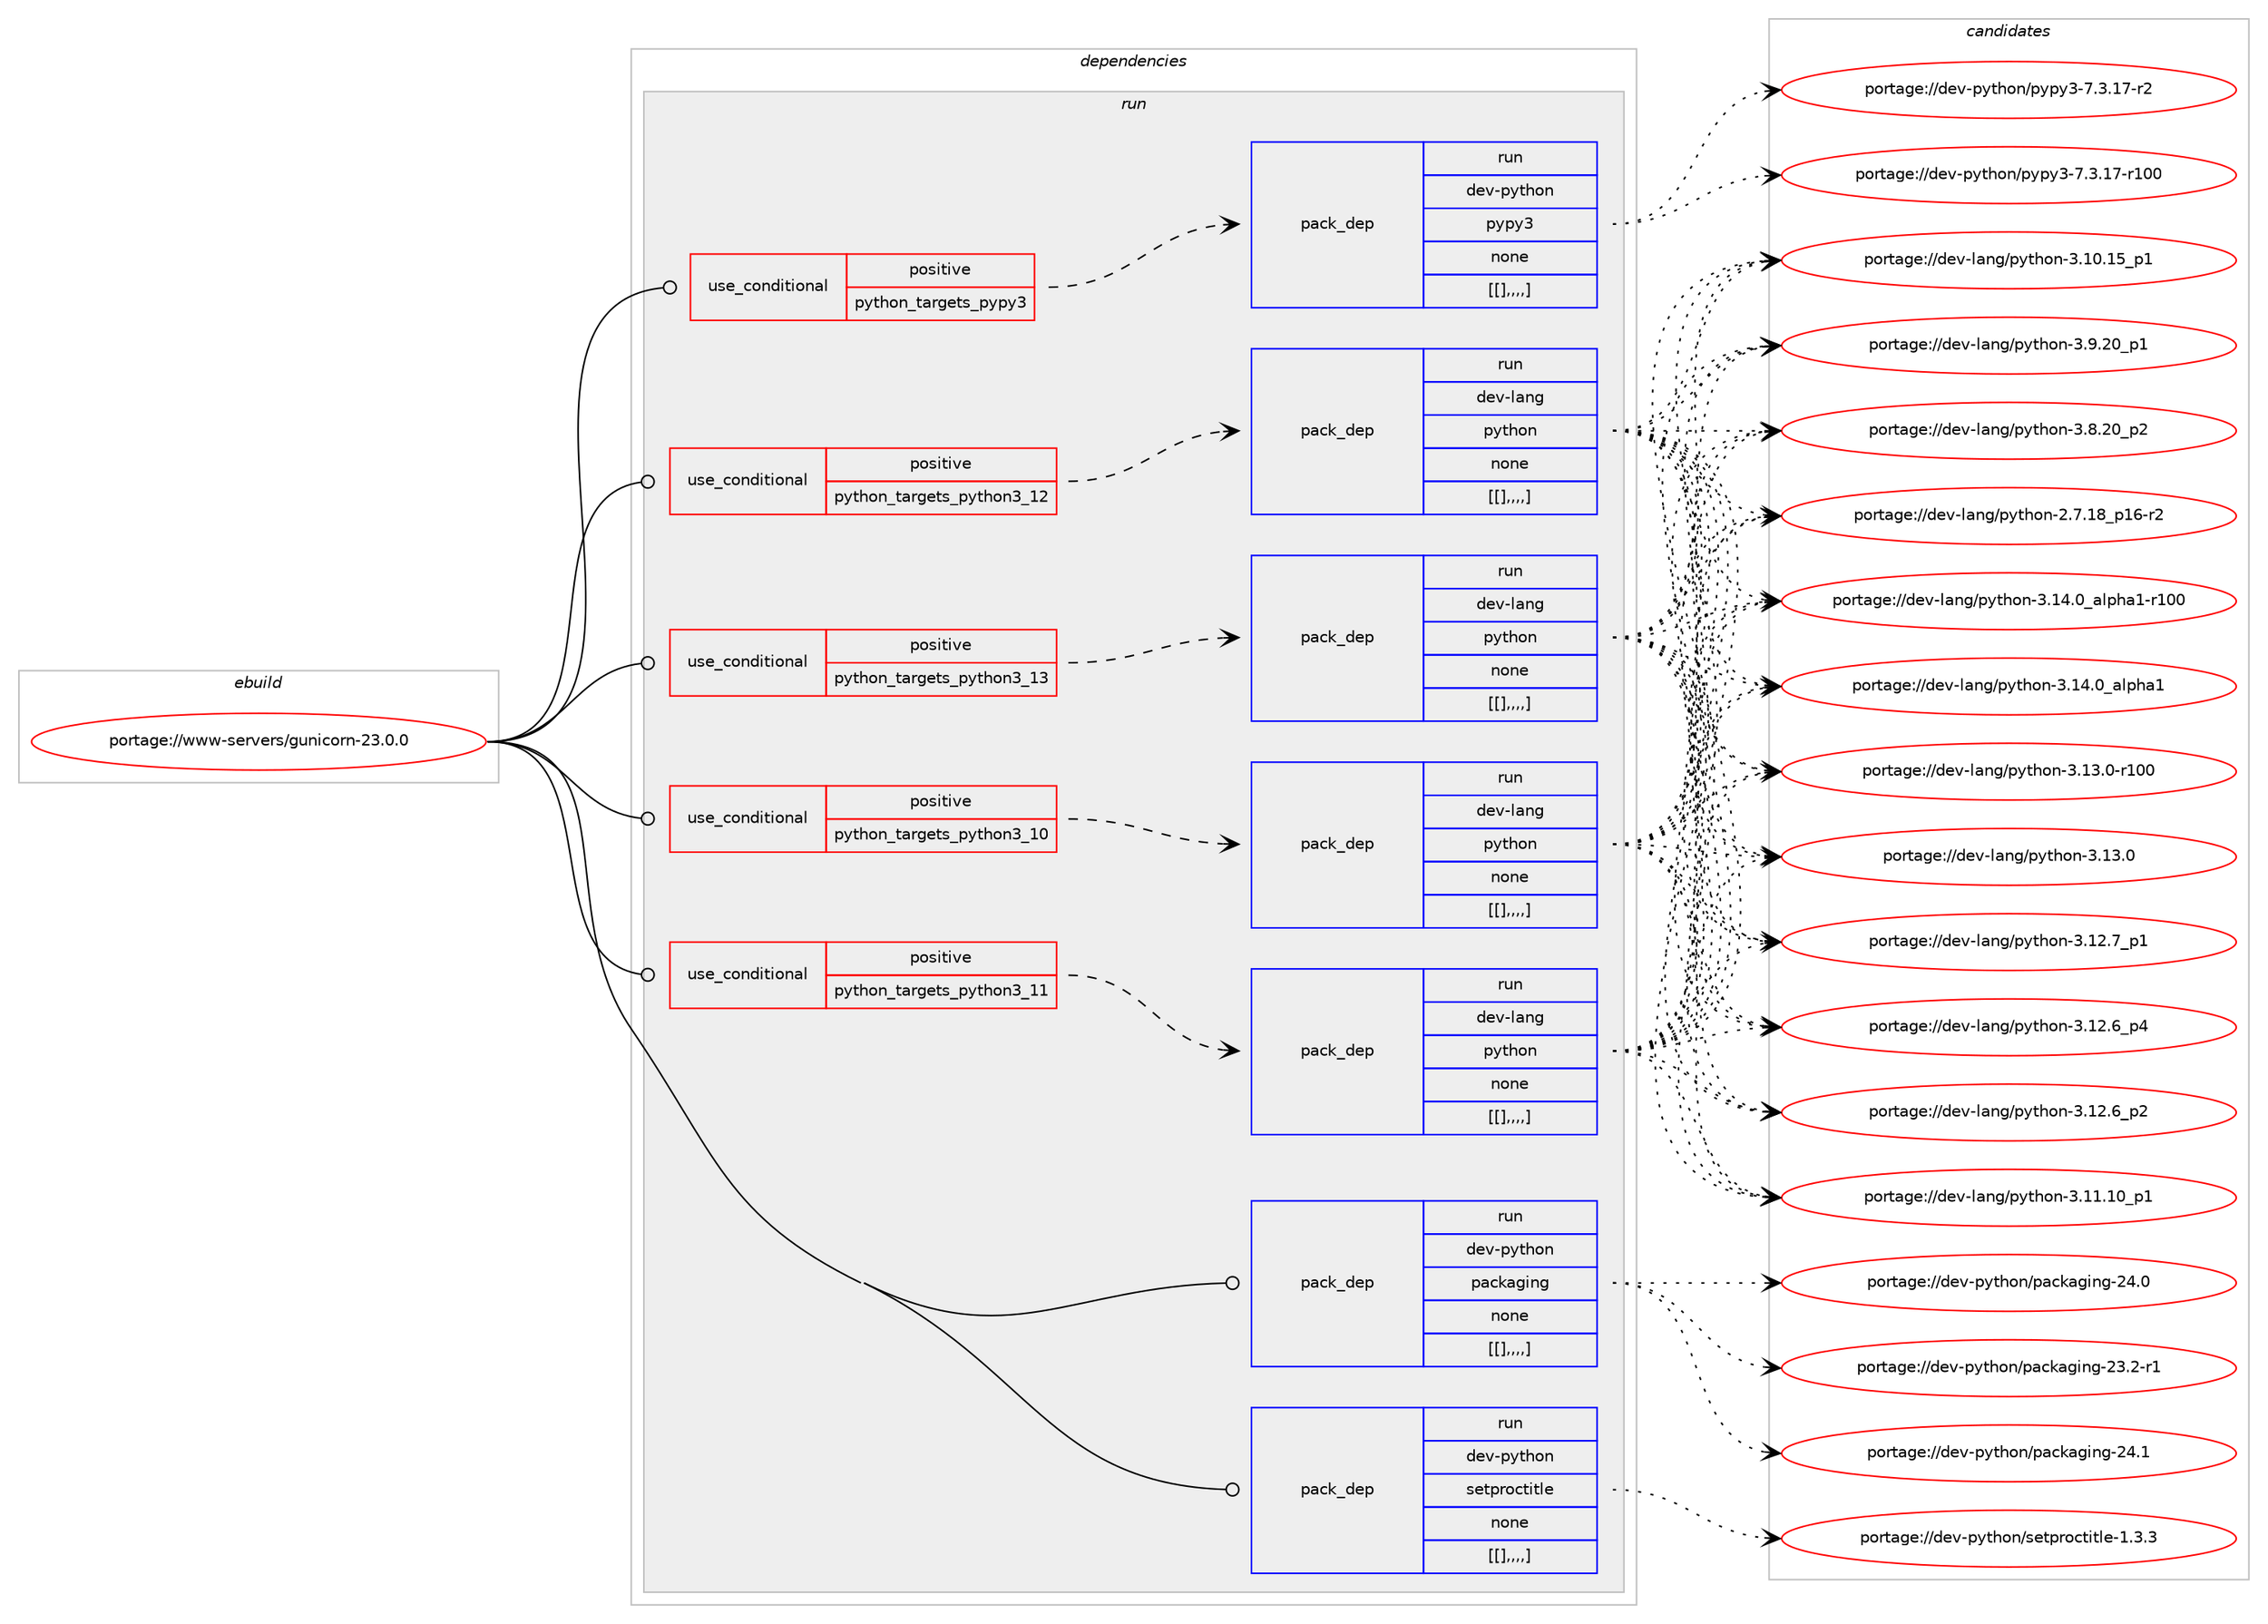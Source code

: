 digraph prolog {

# *************
# Graph options
# *************

newrank=true;
concentrate=true;
compound=true;
graph [rankdir=LR,fontname=Helvetica,fontsize=10,ranksep=1.5];#, ranksep=2.5, nodesep=0.2];
edge  [arrowhead=vee];
node  [fontname=Helvetica,fontsize=10];

# **********
# The ebuild
# **********

subgraph cluster_leftcol {
color=gray;
label=<<i>ebuild</i>>;
id [label="portage://www-servers/gunicorn-23.0.0", color=red, width=4, href="../www-servers/gunicorn-23.0.0.svg"];
}

# ****************
# The dependencies
# ****************

subgraph cluster_midcol {
color=gray;
label=<<i>dependencies</i>>;
subgraph cluster_compile {
fillcolor="#eeeeee";
style=filled;
label=<<i>compile</i>>;
}
subgraph cluster_compileandrun {
fillcolor="#eeeeee";
style=filled;
label=<<i>compile and run</i>>;
}
subgraph cluster_run {
fillcolor="#eeeeee";
style=filled;
label=<<i>run</i>>;
subgraph cond127535 {
dependency476557 [label=<<TABLE BORDER="0" CELLBORDER="1" CELLSPACING="0" CELLPADDING="4"><TR><TD ROWSPAN="3" CELLPADDING="10">use_conditional</TD></TR><TR><TD>positive</TD></TR><TR><TD>python_targets_pypy3</TD></TR></TABLE>>, shape=none, color=red];
subgraph pack345403 {
dependency476574 [label=<<TABLE BORDER="0" CELLBORDER="1" CELLSPACING="0" CELLPADDING="4" WIDTH="220"><TR><TD ROWSPAN="6" CELLPADDING="30">pack_dep</TD></TR><TR><TD WIDTH="110">run</TD></TR><TR><TD>dev-python</TD></TR><TR><TD>pypy3</TD></TR><TR><TD>none</TD></TR><TR><TD>[[],,,,]</TD></TR></TABLE>>, shape=none, color=blue];
}
dependency476557:e -> dependency476574:w [weight=20,style="dashed",arrowhead="vee"];
}
id:e -> dependency476557:w [weight=20,style="solid",arrowhead="odot"];
subgraph cond127558 {
dependency476670 [label=<<TABLE BORDER="0" CELLBORDER="1" CELLSPACING="0" CELLPADDING="4"><TR><TD ROWSPAN="3" CELLPADDING="10">use_conditional</TD></TR><TR><TD>positive</TD></TR><TR><TD>python_targets_python3_10</TD></TR></TABLE>>, shape=none, color=red];
subgraph pack345511 {
dependency476744 [label=<<TABLE BORDER="0" CELLBORDER="1" CELLSPACING="0" CELLPADDING="4" WIDTH="220"><TR><TD ROWSPAN="6" CELLPADDING="30">pack_dep</TD></TR><TR><TD WIDTH="110">run</TD></TR><TR><TD>dev-lang</TD></TR><TR><TD>python</TD></TR><TR><TD>none</TD></TR><TR><TD>[[],,,,]</TD></TR></TABLE>>, shape=none, color=blue];
}
dependency476670:e -> dependency476744:w [weight=20,style="dashed",arrowhead="vee"];
}
id:e -> dependency476670:w [weight=20,style="solid",arrowhead="odot"];
subgraph cond127620 {
dependency476785 [label=<<TABLE BORDER="0" CELLBORDER="1" CELLSPACING="0" CELLPADDING="4"><TR><TD ROWSPAN="3" CELLPADDING="10">use_conditional</TD></TR><TR><TD>positive</TD></TR><TR><TD>python_targets_python3_11</TD></TR></TABLE>>, shape=none, color=red];
subgraph pack345555 {
dependency476807 [label=<<TABLE BORDER="0" CELLBORDER="1" CELLSPACING="0" CELLPADDING="4" WIDTH="220"><TR><TD ROWSPAN="6" CELLPADDING="30">pack_dep</TD></TR><TR><TD WIDTH="110">run</TD></TR><TR><TD>dev-lang</TD></TR><TR><TD>python</TD></TR><TR><TD>none</TD></TR><TR><TD>[[],,,,]</TD></TR></TABLE>>, shape=none, color=blue];
}
dependency476785:e -> dependency476807:w [weight=20,style="dashed",arrowhead="vee"];
}
id:e -> dependency476785:w [weight=20,style="solid",arrowhead="odot"];
subgraph cond127633 {
dependency476833 [label=<<TABLE BORDER="0" CELLBORDER="1" CELLSPACING="0" CELLPADDING="4"><TR><TD ROWSPAN="3" CELLPADDING="10">use_conditional</TD></TR><TR><TD>positive</TD></TR><TR><TD>python_targets_python3_12</TD></TR></TABLE>>, shape=none, color=red];
subgraph pack345584 {
dependency476858 [label=<<TABLE BORDER="0" CELLBORDER="1" CELLSPACING="0" CELLPADDING="4" WIDTH="220"><TR><TD ROWSPAN="6" CELLPADDING="30">pack_dep</TD></TR><TR><TD WIDTH="110">run</TD></TR><TR><TD>dev-lang</TD></TR><TR><TD>python</TD></TR><TR><TD>none</TD></TR><TR><TD>[[],,,,]</TD></TR></TABLE>>, shape=none, color=blue];
}
dependency476833:e -> dependency476858:w [weight=20,style="dashed",arrowhead="vee"];
}
id:e -> dependency476833:w [weight=20,style="solid",arrowhead="odot"];
subgraph cond127649 {
dependency476863 [label=<<TABLE BORDER="0" CELLBORDER="1" CELLSPACING="0" CELLPADDING="4"><TR><TD ROWSPAN="3" CELLPADDING="10">use_conditional</TD></TR><TR><TD>positive</TD></TR><TR><TD>python_targets_python3_13</TD></TR></TABLE>>, shape=none, color=red];
subgraph pack345618 {
dependency476903 [label=<<TABLE BORDER="0" CELLBORDER="1" CELLSPACING="0" CELLPADDING="4" WIDTH="220"><TR><TD ROWSPAN="6" CELLPADDING="30">pack_dep</TD></TR><TR><TD WIDTH="110">run</TD></TR><TR><TD>dev-lang</TD></TR><TR><TD>python</TD></TR><TR><TD>none</TD></TR><TR><TD>[[],,,,]</TD></TR></TABLE>>, shape=none, color=blue];
}
dependency476863:e -> dependency476903:w [weight=20,style="dashed",arrowhead="vee"];
}
id:e -> dependency476863:w [weight=20,style="solid",arrowhead="odot"];
subgraph pack345622 {
dependency476932 [label=<<TABLE BORDER="0" CELLBORDER="1" CELLSPACING="0" CELLPADDING="4" WIDTH="220"><TR><TD ROWSPAN="6" CELLPADDING="30">pack_dep</TD></TR><TR><TD WIDTH="110">run</TD></TR><TR><TD>dev-python</TD></TR><TR><TD>packaging</TD></TR><TR><TD>none</TD></TR><TR><TD>[[],,,,]</TD></TR></TABLE>>, shape=none, color=blue];
}
id:e -> dependency476932:w [weight=20,style="solid",arrowhead="odot"];
subgraph pack345641 {
dependency476935 [label=<<TABLE BORDER="0" CELLBORDER="1" CELLSPACING="0" CELLPADDING="4" WIDTH="220"><TR><TD ROWSPAN="6" CELLPADDING="30">pack_dep</TD></TR><TR><TD WIDTH="110">run</TD></TR><TR><TD>dev-python</TD></TR><TR><TD>setproctitle</TD></TR><TR><TD>none</TD></TR><TR><TD>[[],,,,]</TD></TR></TABLE>>, shape=none, color=blue];
}
id:e -> dependency476935:w [weight=20,style="solid",arrowhead="odot"];
}
}

# **************
# The candidates
# **************

subgraph cluster_choices {
rank=same;
color=gray;
label=<<i>candidates</i>>;

subgraph choice344157 {
color=black;
nodesep=1;
choice100101118451121211161041111104711212111212151455546514649554511450 [label="portage://dev-python/pypy3-7.3.17-r2", color=red, width=4,href="../dev-python/pypy3-7.3.17-r2.svg"];
choice1001011184511212111610411111047112121112121514555465146495545114494848 [label="portage://dev-python/pypy3-7.3.17-r100", color=red, width=4,href="../dev-python/pypy3-7.3.17-r100.svg"];
dependency476574:e -> choice100101118451121211161041111104711212111212151455546514649554511450:w [style=dotted,weight="100"];
dependency476574:e -> choice1001011184511212111610411111047112121112121514555465146495545114494848:w [style=dotted,weight="100"];
}
subgraph choice344172 {
color=black;
nodesep=1;
choice100101118451089711010347112121116104111110455146495246489597108112104974945114494848 [label="portage://dev-lang/python-3.14.0_alpha1-r100", color=red, width=4,href="../dev-lang/python-3.14.0_alpha1-r100.svg"];
choice1001011184510897110103471121211161041111104551464952464895971081121049749 [label="portage://dev-lang/python-3.14.0_alpha1", color=red, width=4,href="../dev-lang/python-3.14.0_alpha1.svg"];
choice1001011184510897110103471121211161041111104551464951464845114494848 [label="portage://dev-lang/python-3.13.0-r100", color=red, width=4,href="../dev-lang/python-3.13.0-r100.svg"];
choice10010111845108971101034711212111610411111045514649514648 [label="portage://dev-lang/python-3.13.0", color=red, width=4,href="../dev-lang/python-3.13.0.svg"];
choice100101118451089711010347112121116104111110455146495046559511249 [label="portage://dev-lang/python-3.12.7_p1", color=red, width=4,href="../dev-lang/python-3.12.7_p1.svg"];
choice100101118451089711010347112121116104111110455146495046549511252 [label="portage://dev-lang/python-3.12.6_p4", color=red, width=4,href="../dev-lang/python-3.12.6_p4.svg"];
choice100101118451089711010347112121116104111110455146495046549511250 [label="portage://dev-lang/python-3.12.6_p2", color=red, width=4,href="../dev-lang/python-3.12.6_p2.svg"];
choice10010111845108971101034711212111610411111045514649494649489511249 [label="portage://dev-lang/python-3.11.10_p1", color=red, width=4,href="../dev-lang/python-3.11.10_p1.svg"];
choice10010111845108971101034711212111610411111045514649484649539511249 [label="portage://dev-lang/python-3.10.15_p1", color=red, width=4,href="../dev-lang/python-3.10.15_p1.svg"];
choice100101118451089711010347112121116104111110455146574650489511249 [label="portage://dev-lang/python-3.9.20_p1", color=red, width=4,href="../dev-lang/python-3.9.20_p1.svg"];
choice100101118451089711010347112121116104111110455146564650489511250 [label="portage://dev-lang/python-3.8.20_p2", color=red, width=4,href="../dev-lang/python-3.8.20_p2.svg"];
choice100101118451089711010347112121116104111110455046554649569511249544511450 [label="portage://dev-lang/python-2.7.18_p16-r2", color=red, width=4,href="../dev-lang/python-2.7.18_p16-r2.svg"];
dependency476744:e -> choice100101118451089711010347112121116104111110455146495246489597108112104974945114494848:w [style=dotted,weight="100"];
dependency476744:e -> choice1001011184510897110103471121211161041111104551464952464895971081121049749:w [style=dotted,weight="100"];
dependency476744:e -> choice1001011184510897110103471121211161041111104551464951464845114494848:w [style=dotted,weight="100"];
dependency476744:e -> choice10010111845108971101034711212111610411111045514649514648:w [style=dotted,weight="100"];
dependency476744:e -> choice100101118451089711010347112121116104111110455146495046559511249:w [style=dotted,weight="100"];
dependency476744:e -> choice100101118451089711010347112121116104111110455146495046549511252:w [style=dotted,weight="100"];
dependency476744:e -> choice100101118451089711010347112121116104111110455146495046549511250:w [style=dotted,weight="100"];
dependency476744:e -> choice10010111845108971101034711212111610411111045514649494649489511249:w [style=dotted,weight="100"];
dependency476744:e -> choice10010111845108971101034711212111610411111045514649484649539511249:w [style=dotted,weight="100"];
dependency476744:e -> choice100101118451089711010347112121116104111110455146574650489511249:w [style=dotted,weight="100"];
dependency476744:e -> choice100101118451089711010347112121116104111110455146564650489511250:w [style=dotted,weight="100"];
dependency476744:e -> choice100101118451089711010347112121116104111110455046554649569511249544511450:w [style=dotted,weight="100"];
}
subgraph choice344180 {
color=black;
nodesep=1;
choice100101118451089711010347112121116104111110455146495246489597108112104974945114494848 [label="portage://dev-lang/python-3.14.0_alpha1-r100", color=red, width=4,href="../dev-lang/python-3.14.0_alpha1-r100.svg"];
choice1001011184510897110103471121211161041111104551464952464895971081121049749 [label="portage://dev-lang/python-3.14.0_alpha1", color=red, width=4,href="../dev-lang/python-3.14.0_alpha1.svg"];
choice1001011184510897110103471121211161041111104551464951464845114494848 [label="portage://dev-lang/python-3.13.0-r100", color=red, width=4,href="../dev-lang/python-3.13.0-r100.svg"];
choice10010111845108971101034711212111610411111045514649514648 [label="portage://dev-lang/python-3.13.0", color=red, width=4,href="../dev-lang/python-3.13.0.svg"];
choice100101118451089711010347112121116104111110455146495046559511249 [label="portage://dev-lang/python-3.12.7_p1", color=red, width=4,href="../dev-lang/python-3.12.7_p1.svg"];
choice100101118451089711010347112121116104111110455146495046549511252 [label="portage://dev-lang/python-3.12.6_p4", color=red, width=4,href="../dev-lang/python-3.12.6_p4.svg"];
choice100101118451089711010347112121116104111110455146495046549511250 [label="portage://dev-lang/python-3.12.6_p2", color=red, width=4,href="../dev-lang/python-3.12.6_p2.svg"];
choice10010111845108971101034711212111610411111045514649494649489511249 [label="portage://dev-lang/python-3.11.10_p1", color=red, width=4,href="../dev-lang/python-3.11.10_p1.svg"];
choice10010111845108971101034711212111610411111045514649484649539511249 [label="portage://dev-lang/python-3.10.15_p1", color=red, width=4,href="../dev-lang/python-3.10.15_p1.svg"];
choice100101118451089711010347112121116104111110455146574650489511249 [label="portage://dev-lang/python-3.9.20_p1", color=red, width=4,href="../dev-lang/python-3.9.20_p1.svg"];
choice100101118451089711010347112121116104111110455146564650489511250 [label="portage://dev-lang/python-3.8.20_p2", color=red, width=4,href="../dev-lang/python-3.8.20_p2.svg"];
choice100101118451089711010347112121116104111110455046554649569511249544511450 [label="portage://dev-lang/python-2.7.18_p16-r2", color=red, width=4,href="../dev-lang/python-2.7.18_p16-r2.svg"];
dependency476807:e -> choice100101118451089711010347112121116104111110455146495246489597108112104974945114494848:w [style=dotted,weight="100"];
dependency476807:e -> choice1001011184510897110103471121211161041111104551464952464895971081121049749:w [style=dotted,weight="100"];
dependency476807:e -> choice1001011184510897110103471121211161041111104551464951464845114494848:w [style=dotted,weight="100"];
dependency476807:e -> choice10010111845108971101034711212111610411111045514649514648:w [style=dotted,weight="100"];
dependency476807:e -> choice100101118451089711010347112121116104111110455146495046559511249:w [style=dotted,weight="100"];
dependency476807:e -> choice100101118451089711010347112121116104111110455146495046549511252:w [style=dotted,weight="100"];
dependency476807:e -> choice100101118451089711010347112121116104111110455146495046549511250:w [style=dotted,weight="100"];
dependency476807:e -> choice10010111845108971101034711212111610411111045514649494649489511249:w [style=dotted,weight="100"];
dependency476807:e -> choice10010111845108971101034711212111610411111045514649484649539511249:w [style=dotted,weight="100"];
dependency476807:e -> choice100101118451089711010347112121116104111110455146574650489511249:w [style=dotted,weight="100"];
dependency476807:e -> choice100101118451089711010347112121116104111110455146564650489511250:w [style=dotted,weight="100"];
dependency476807:e -> choice100101118451089711010347112121116104111110455046554649569511249544511450:w [style=dotted,weight="100"];
}
subgraph choice344207 {
color=black;
nodesep=1;
choice100101118451089711010347112121116104111110455146495246489597108112104974945114494848 [label="portage://dev-lang/python-3.14.0_alpha1-r100", color=red, width=4,href="../dev-lang/python-3.14.0_alpha1-r100.svg"];
choice1001011184510897110103471121211161041111104551464952464895971081121049749 [label="portage://dev-lang/python-3.14.0_alpha1", color=red, width=4,href="../dev-lang/python-3.14.0_alpha1.svg"];
choice1001011184510897110103471121211161041111104551464951464845114494848 [label="portage://dev-lang/python-3.13.0-r100", color=red, width=4,href="../dev-lang/python-3.13.0-r100.svg"];
choice10010111845108971101034711212111610411111045514649514648 [label="portage://dev-lang/python-3.13.0", color=red, width=4,href="../dev-lang/python-3.13.0.svg"];
choice100101118451089711010347112121116104111110455146495046559511249 [label="portage://dev-lang/python-3.12.7_p1", color=red, width=4,href="../dev-lang/python-3.12.7_p1.svg"];
choice100101118451089711010347112121116104111110455146495046549511252 [label="portage://dev-lang/python-3.12.6_p4", color=red, width=4,href="../dev-lang/python-3.12.6_p4.svg"];
choice100101118451089711010347112121116104111110455146495046549511250 [label="portage://dev-lang/python-3.12.6_p2", color=red, width=4,href="../dev-lang/python-3.12.6_p2.svg"];
choice10010111845108971101034711212111610411111045514649494649489511249 [label="portage://dev-lang/python-3.11.10_p1", color=red, width=4,href="../dev-lang/python-3.11.10_p1.svg"];
choice10010111845108971101034711212111610411111045514649484649539511249 [label="portage://dev-lang/python-3.10.15_p1", color=red, width=4,href="../dev-lang/python-3.10.15_p1.svg"];
choice100101118451089711010347112121116104111110455146574650489511249 [label="portage://dev-lang/python-3.9.20_p1", color=red, width=4,href="../dev-lang/python-3.9.20_p1.svg"];
choice100101118451089711010347112121116104111110455146564650489511250 [label="portage://dev-lang/python-3.8.20_p2", color=red, width=4,href="../dev-lang/python-3.8.20_p2.svg"];
choice100101118451089711010347112121116104111110455046554649569511249544511450 [label="portage://dev-lang/python-2.7.18_p16-r2", color=red, width=4,href="../dev-lang/python-2.7.18_p16-r2.svg"];
dependency476858:e -> choice100101118451089711010347112121116104111110455146495246489597108112104974945114494848:w [style=dotted,weight="100"];
dependency476858:e -> choice1001011184510897110103471121211161041111104551464952464895971081121049749:w [style=dotted,weight="100"];
dependency476858:e -> choice1001011184510897110103471121211161041111104551464951464845114494848:w [style=dotted,weight="100"];
dependency476858:e -> choice10010111845108971101034711212111610411111045514649514648:w [style=dotted,weight="100"];
dependency476858:e -> choice100101118451089711010347112121116104111110455146495046559511249:w [style=dotted,weight="100"];
dependency476858:e -> choice100101118451089711010347112121116104111110455146495046549511252:w [style=dotted,weight="100"];
dependency476858:e -> choice100101118451089711010347112121116104111110455146495046549511250:w [style=dotted,weight="100"];
dependency476858:e -> choice10010111845108971101034711212111610411111045514649494649489511249:w [style=dotted,weight="100"];
dependency476858:e -> choice10010111845108971101034711212111610411111045514649484649539511249:w [style=dotted,weight="100"];
dependency476858:e -> choice100101118451089711010347112121116104111110455146574650489511249:w [style=dotted,weight="100"];
dependency476858:e -> choice100101118451089711010347112121116104111110455146564650489511250:w [style=dotted,weight="100"];
dependency476858:e -> choice100101118451089711010347112121116104111110455046554649569511249544511450:w [style=dotted,weight="100"];
}
subgraph choice344256 {
color=black;
nodesep=1;
choice100101118451089711010347112121116104111110455146495246489597108112104974945114494848 [label="portage://dev-lang/python-3.14.0_alpha1-r100", color=red, width=4,href="../dev-lang/python-3.14.0_alpha1-r100.svg"];
choice1001011184510897110103471121211161041111104551464952464895971081121049749 [label="portage://dev-lang/python-3.14.0_alpha1", color=red, width=4,href="../dev-lang/python-3.14.0_alpha1.svg"];
choice1001011184510897110103471121211161041111104551464951464845114494848 [label="portage://dev-lang/python-3.13.0-r100", color=red, width=4,href="../dev-lang/python-3.13.0-r100.svg"];
choice10010111845108971101034711212111610411111045514649514648 [label="portage://dev-lang/python-3.13.0", color=red, width=4,href="../dev-lang/python-3.13.0.svg"];
choice100101118451089711010347112121116104111110455146495046559511249 [label="portage://dev-lang/python-3.12.7_p1", color=red, width=4,href="../dev-lang/python-3.12.7_p1.svg"];
choice100101118451089711010347112121116104111110455146495046549511252 [label="portage://dev-lang/python-3.12.6_p4", color=red, width=4,href="../dev-lang/python-3.12.6_p4.svg"];
choice100101118451089711010347112121116104111110455146495046549511250 [label="portage://dev-lang/python-3.12.6_p2", color=red, width=4,href="../dev-lang/python-3.12.6_p2.svg"];
choice10010111845108971101034711212111610411111045514649494649489511249 [label="portage://dev-lang/python-3.11.10_p1", color=red, width=4,href="../dev-lang/python-3.11.10_p1.svg"];
choice10010111845108971101034711212111610411111045514649484649539511249 [label="portage://dev-lang/python-3.10.15_p1", color=red, width=4,href="../dev-lang/python-3.10.15_p1.svg"];
choice100101118451089711010347112121116104111110455146574650489511249 [label="portage://dev-lang/python-3.9.20_p1", color=red, width=4,href="../dev-lang/python-3.9.20_p1.svg"];
choice100101118451089711010347112121116104111110455146564650489511250 [label="portage://dev-lang/python-3.8.20_p2", color=red, width=4,href="../dev-lang/python-3.8.20_p2.svg"];
choice100101118451089711010347112121116104111110455046554649569511249544511450 [label="portage://dev-lang/python-2.7.18_p16-r2", color=red, width=4,href="../dev-lang/python-2.7.18_p16-r2.svg"];
dependency476903:e -> choice100101118451089711010347112121116104111110455146495246489597108112104974945114494848:w [style=dotted,weight="100"];
dependency476903:e -> choice1001011184510897110103471121211161041111104551464952464895971081121049749:w [style=dotted,weight="100"];
dependency476903:e -> choice1001011184510897110103471121211161041111104551464951464845114494848:w [style=dotted,weight="100"];
dependency476903:e -> choice10010111845108971101034711212111610411111045514649514648:w [style=dotted,weight="100"];
dependency476903:e -> choice100101118451089711010347112121116104111110455146495046559511249:w [style=dotted,weight="100"];
dependency476903:e -> choice100101118451089711010347112121116104111110455146495046549511252:w [style=dotted,weight="100"];
dependency476903:e -> choice100101118451089711010347112121116104111110455146495046549511250:w [style=dotted,weight="100"];
dependency476903:e -> choice10010111845108971101034711212111610411111045514649494649489511249:w [style=dotted,weight="100"];
dependency476903:e -> choice10010111845108971101034711212111610411111045514649484649539511249:w [style=dotted,weight="100"];
dependency476903:e -> choice100101118451089711010347112121116104111110455146574650489511249:w [style=dotted,weight="100"];
dependency476903:e -> choice100101118451089711010347112121116104111110455146564650489511250:w [style=dotted,weight="100"];
dependency476903:e -> choice100101118451089711010347112121116104111110455046554649569511249544511450:w [style=dotted,weight="100"];
}
subgraph choice344298 {
color=black;
nodesep=1;
choice10010111845112121116104111110471129799107971031051101034550524649 [label="portage://dev-python/packaging-24.1", color=red, width=4,href="../dev-python/packaging-24.1.svg"];
choice10010111845112121116104111110471129799107971031051101034550524648 [label="portage://dev-python/packaging-24.0", color=red, width=4,href="../dev-python/packaging-24.0.svg"];
choice100101118451121211161041111104711297991079710310511010345505146504511449 [label="portage://dev-python/packaging-23.2-r1", color=red, width=4,href="../dev-python/packaging-23.2-r1.svg"];
dependency476932:e -> choice10010111845112121116104111110471129799107971031051101034550524649:w [style=dotted,weight="100"];
dependency476932:e -> choice10010111845112121116104111110471129799107971031051101034550524648:w [style=dotted,weight="100"];
dependency476932:e -> choice100101118451121211161041111104711297991079710310511010345505146504511449:w [style=dotted,weight="100"];
}
subgraph choice344308 {
color=black;
nodesep=1;
choice100101118451121211161041111104711510111611211411199116105116108101454946514651 [label="portage://dev-python/setproctitle-1.3.3", color=red, width=4,href="../dev-python/setproctitle-1.3.3.svg"];
dependency476935:e -> choice100101118451121211161041111104711510111611211411199116105116108101454946514651:w [style=dotted,weight="100"];
}
}

}

